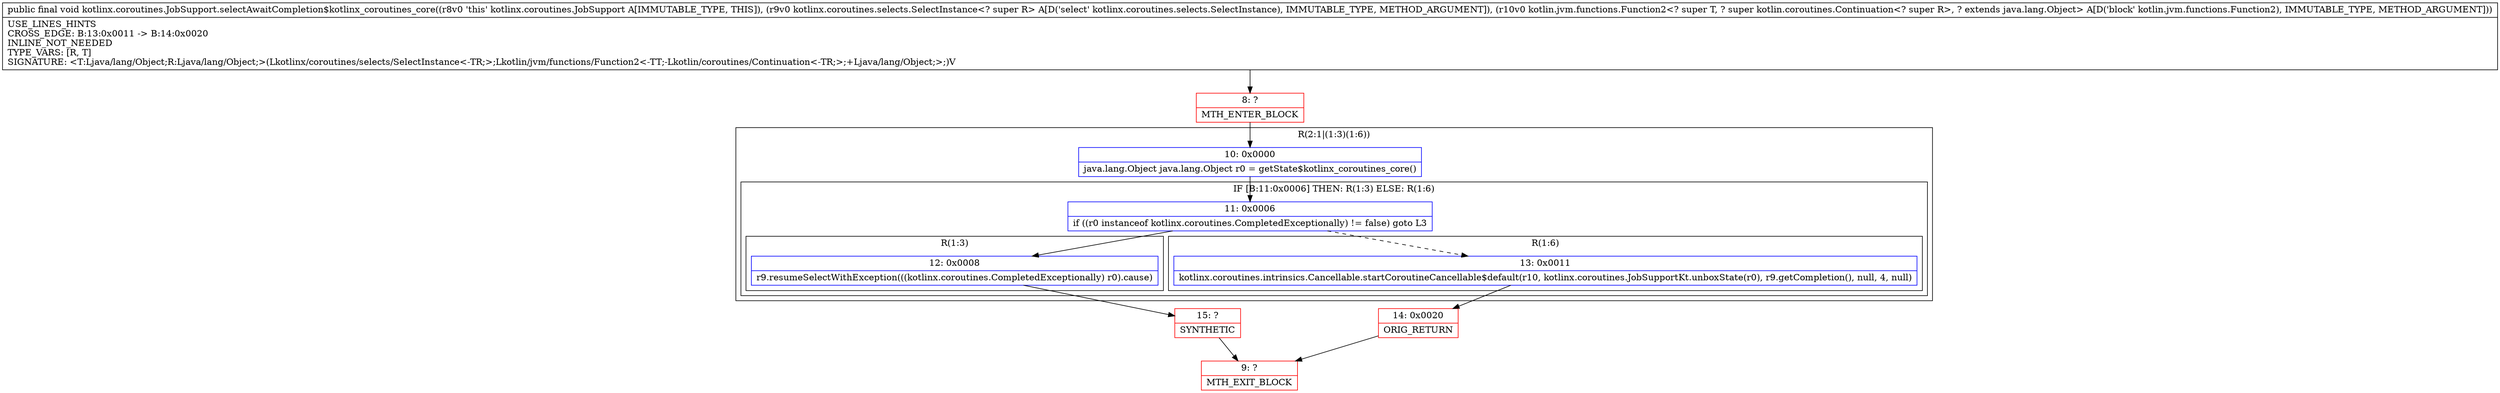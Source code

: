 digraph "CFG forkotlinx.coroutines.JobSupport.selectAwaitCompletion$kotlinx_coroutines_core(Lkotlinx\/coroutines\/selects\/SelectInstance;Lkotlin\/jvm\/functions\/Function2;)V" {
subgraph cluster_Region_251465163 {
label = "R(2:1|(1:3)(1:6))";
node [shape=record,color=blue];
Node_10 [shape=record,label="{10\:\ 0x0000|java.lang.Object java.lang.Object r0 = getState$kotlinx_coroutines_core()\l}"];
subgraph cluster_IfRegion_1721293805 {
label = "IF [B:11:0x0006] THEN: R(1:3) ELSE: R(1:6)";
node [shape=record,color=blue];
Node_11 [shape=record,label="{11\:\ 0x0006|if ((r0 instanceof kotlinx.coroutines.CompletedExceptionally) != false) goto L3\l}"];
subgraph cluster_Region_1760900697 {
label = "R(1:3)";
node [shape=record,color=blue];
Node_12 [shape=record,label="{12\:\ 0x0008|r9.resumeSelectWithException(((kotlinx.coroutines.CompletedExceptionally) r0).cause)\l}"];
}
subgraph cluster_Region_1962825674 {
label = "R(1:6)";
node [shape=record,color=blue];
Node_13 [shape=record,label="{13\:\ 0x0011|kotlinx.coroutines.intrinsics.Cancellable.startCoroutineCancellable$default(r10, kotlinx.coroutines.JobSupportKt.unboxState(r0), r9.getCompletion(), null, 4, null)\l}"];
}
}
}
Node_8 [shape=record,color=red,label="{8\:\ ?|MTH_ENTER_BLOCK\l}"];
Node_15 [shape=record,color=red,label="{15\:\ ?|SYNTHETIC\l}"];
Node_9 [shape=record,color=red,label="{9\:\ ?|MTH_EXIT_BLOCK\l}"];
Node_14 [shape=record,color=red,label="{14\:\ 0x0020|ORIG_RETURN\l}"];
MethodNode[shape=record,label="{public final void kotlinx.coroutines.JobSupport.selectAwaitCompletion$kotlinx_coroutines_core((r8v0 'this' kotlinx.coroutines.JobSupport A[IMMUTABLE_TYPE, THIS]), (r9v0 kotlinx.coroutines.selects.SelectInstance\<? super R\> A[D('select' kotlinx.coroutines.selects.SelectInstance), IMMUTABLE_TYPE, METHOD_ARGUMENT]), (r10v0 kotlin.jvm.functions.Function2\<? super T, ? super kotlin.coroutines.Continuation\<? super R\>, ? extends java.lang.Object\> A[D('block' kotlin.jvm.functions.Function2), IMMUTABLE_TYPE, METHOD_ARGUMENT]))  | USE_LINES_HINTS\lCROSS_EDGE: B:13:0x0011 \-\> B:14:0x0020\lINLINE_NOT_NEEDED\lTYPE_VARS: [R, T]\lSIGNATURE: \<T:Ljava\/lang\/Object;R:Ljava\/lang\/Object;\>(Lkotlinx\/coroutines\/selects\/SelectInstance\<\-TR;\>;Lkotlin\/jvm\/functions\/Function2\<\-TT;\-Lkotlin\/coroutines\/Continuation\<\-TR;\>;+Ljava\/lang\/Object;\>;)V\l}"];
MethodNode -> Node_8;Node_10 -> Node_11;
Node_11 -> Node_12;
Node_11 -> Node_13[style=dashed];
Node_12 -> Node_15;
Node_13 -> Node_14;
Node_8 -> Node_10;
Node_15 -> Node_9;
Node_14 -> Node_9;
}

